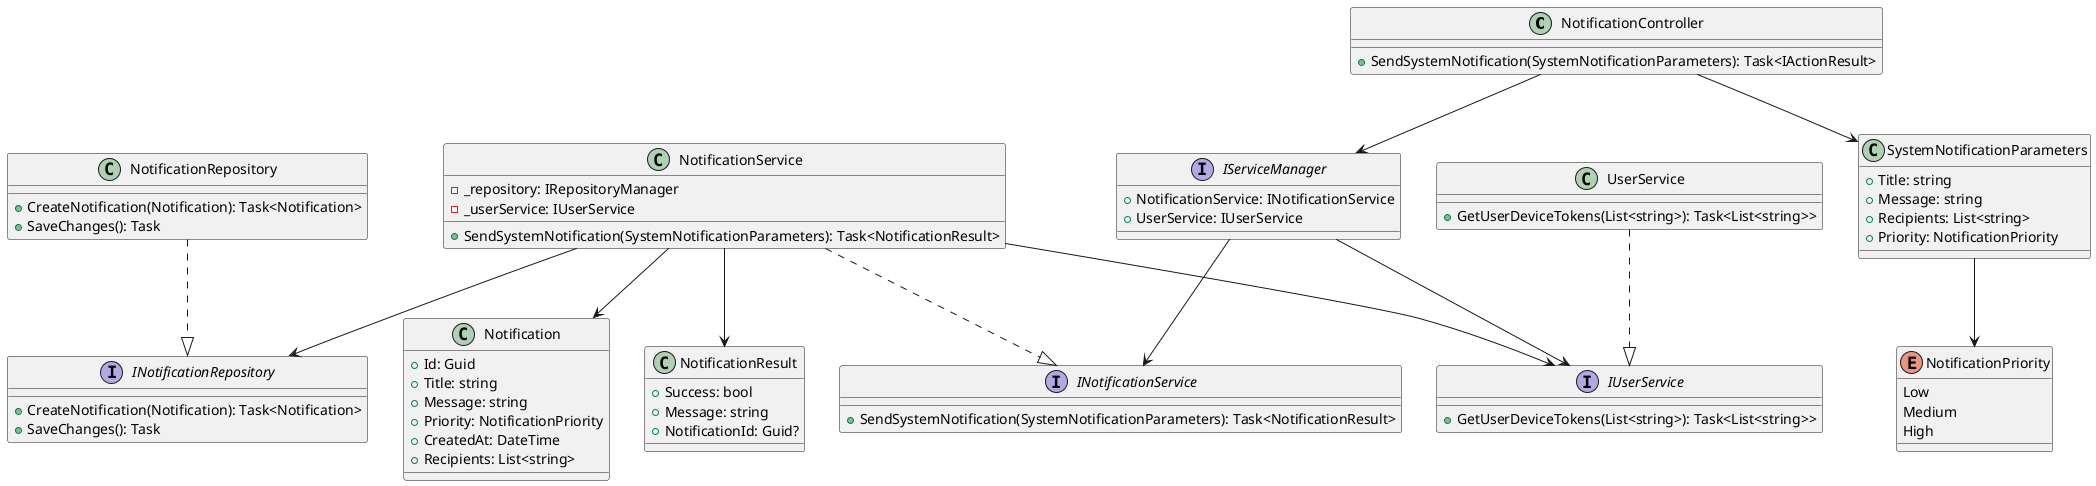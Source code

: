 @startuml
class NotificationController {
  +SendSystemNotification(SystemNotificationParameters): Task<IActionResult>
}

class SystemNotificationParameters {
  +Title: string
  +Message: string
  +Recipients: List<string>
  +Priority: NotificationPriority
}

enum NotificationPriority {
  Low
  Medium
  High
}

interface IServiceManager {
  +NotificationService: INotificationService
  +UserService: IUserService
}

interface INotificationService {
  +SendSystemNotification(SystemNotificationParameters): Task<NotificationResult>
}

class NotificationService {
  -_repository: IRepositoryManager
  -_userService: IUserService
  +SendSystemNotification(SystemNotificationParameters): Task<NotificationResult>
}

interface INotificationRepository {
  +CreateNotification(Notification): Task<Notification>
  +SaveChanges(): Task
}

class NotificationRepository {
  +CreateNotification(Notification): Task<Notification>
  +SaveChanges(): Task
}

interface IUserService {
  +GetUserDeviceTokens(List<string>): Task<List<string>>
}

class UserService {
  +GetUserDeviceTokens(List<string>): Task<List<string>>
}

class Notification {
  +Id: Guid
  +Title: string
  +Message: string
  +Priority: NotificationPriority
  +CreatedAt: DateTime
  +Recipients: List<string>
}

class NotificationResult {
  +Success: bool
  +Message: string
  +NotificationId: Guid?
}

NotificationController --> IServiceManager
IServiceManager --> INotificationService
IServiceManager --> IUserService
NotificationService ..|> INotificationService
NotificationService --> INotificationRepository
NotificationService --> IUserService
NotificationRepository ..|> INotificationRepository
UserService ..|> IUserService
NotificationController --> SystemNotificationParameters
SystemNotificationParameters --> NotificationPriority
NotificationService --> Notification
NotificationService --> NotificationResult
@enduml